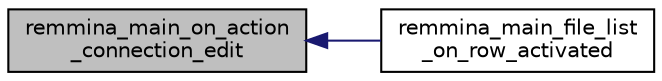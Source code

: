 digraph "remmina_main_on_action_connection_edit"
{
  edge [fontname="Helvetica",fontsize="10",labelfontname="Helvetica",labelfontsize="10"];
  node [fontname="Helvetica",fontsize="10",shape=record];
  rankdir="LR";
  Node4499 [label="remmina_main_on_action\l_connection_edit",height=0.2,width=0.4,color="black", fillcolor="grey75", style="filled", fontcolor="black"];
  Node4499 -> Node4500 [dir="back",color="midnightblue",fontsize="10",style="solid",fontname="Helvetica"];
  Node4500 [label="remmina_main_file_list\l_on_row_activated",height=0.2,width=0.4,color="black", fillcolor="white", style="filled",URL="$remmina__main_8c.html#aba1a89a2400c5cc8373c6bd34602ac10"];
}
